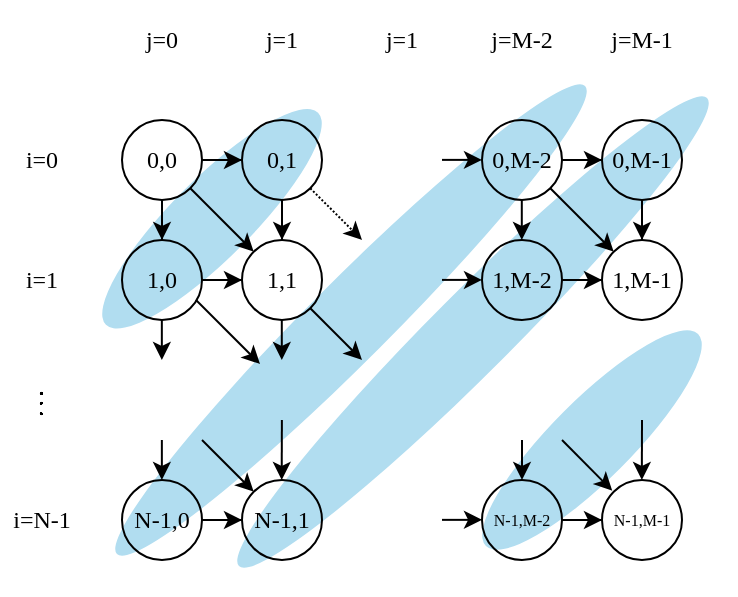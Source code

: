 <mxfile version="24.7.17">
  <diagram name="Pagina-1" id="faIlEUxw33uXFh5y1cBX">
    <mxGraphModel dx="693" dy="401" grid="1" gridSize="10" guides="1" tooltips="1" connect="1" arrows="1" fold="1" page="1" pageScale="1" pageWidth="827" pageHeight="1169" math="1" shadow="0">
      <root>
        <mxCell id="0" />
        <mxCell id="1" parent="0" />
        <mxCell id="S3W5Z64NG27iIAzBz88U-208" value="" style="ellipse;whiteSpace=wrap;html=1;fillColor=#b1ddf0;strokeColor=none;rotation=-45;" vertex="1" parent="1">
          <mxGeometry x="520" y="420" width="150" height="40" as="geometry" />
        </mxCell>
        <mxCell id="S3W5Z64NG27iIAzBz88U-209" value="" style="ellipse;whiteSpace=wrap;html=1;fillColor=#b1ddf0;strokeColor=none;rotation=-45;" vertex="1" parent="1">
          <mxGeometry x="370" y="366.01" width="331" height="40" as="geometry" />
        </mxCell>
        <mxCell id="S3W5Z64NG27iIAzBz88U-210" value="" style="ellipse;whiteSpace=wrap;html=1;fillColor=#b1ddf0;strokeColor=none;rotation=-45;" vertex="1" parent="1">
          <mxGeometry x="309" y="360" width="331" height="40" as="geometry" />
        </mxCell>
        <mxCell id="S3W5Z64NG27iIAzBz88U-211" value="" style="ellipse;whiteSpace=wrap;html=1;fillColor=#b1ddf0;strokeColor=none;rotation=-45;" vertex="1" parent="1">
          <mxGeometry x="330" y="309.39" width="150" height="40" as="geometry" />
        </mxCell>
        <mxCell id="S3W5Z64NG27iIAzBz88U-212" style="edgeStyle=orthogonalEdgeStyle;rounded=0;orthogonalLoop=1;jettySize=auto;html=1;entryX=0.5;entryY=0;entryDx=0;entryDy=0;" edge="1" parent="1" source="S3W5Z64NG27iIAzBz88U-214" target="S3W5Z64NG27iIAzBz88U-231">
          <mxGeometry relative="1" as="geometry" />
        </mxCell>
        <mxCell id="S3W5Z64NG27iIAzBz88U-213" style="edgeStyle=orthogonalEdgeStyle;rounded=0;orthogonalLoop=1;jettySize=auto;html=1;entryX=0;entryY=0.5;entryDx=0;entryDy=0;" edge="1" parent="1" source="S3W5Z64NG27iIAzBz88U-214" target="S3W5Z64NG27iIAzBz88U-222">
          <mxGeometry relative="1" as="geometry" />
        </mxCell>
        <mxCell id="S3W5Z64NG27iIAzBz88U-214" value="0,0" style="ellipse;whiteSpace=wrap;html=1;aspect=fixed;fillColor=none;fontFamily=Lucida Console;" vertex="1" parent="1">
          <mxGeometry x="360" y="280" width="40" height="40" as="geometry" />
        </mxCell>
        <mxCell id="S3W5Z64NG27iIAzBz88U-215" value="i=0" style="text;html=1;align=center;verticalAlign=middle;whiteSpace=wrap;rounded=0;fontFamily=Lucida Console;" vertex="1" parent="1">
          <mxGeometry x="300" y="280" width="40" height="40" as="geometry" />
        </mxCell>
        <mxCell id="S3W5Z64NG27iIAzBz88U-216" value="i=1" style="text;html=1;align=center;verticalAlign=middle;whiteSpace=wrap;rounded=0;fontFamily=Lucida Console;" vertex="1" parent="1">
          <mxGeometry x="300" y="340" width="40" height="40" as="geometry" />
        </mxCell>
        <mxCell id="S3W5Z64NG27iIAzBz88U-217" value="\(\vdots\)" style="text;html=1;align=center;verticalAlign=middle;whiteSpace=wrap;rounded=0;fontFamily=Lucida Console;" vertex="1" parent="1">
          <mxGeometry x="300" y="400" width="40" height="40" as="geometry" />
        </mxCell>
        <mxCell id="S3W5Z64NG27iIAzBz88U-218" value="i=N-1" style="text;html=1;align=center;verticalAlign=middle;whiteSpace=wrap;rounded=0;fontFamily=Lucida Console;" vertex="1" parent="1">
          <mxGeometry x="300" y="460" width="40" height="40" as="geometry" />
        </mxCell>
        <mxCell id="S3W5Z64NG27iIAzBz88U-219" value="j=0" style="text;html=1;align=center;verticalAlign=middle;whiteSpace=wrap;rounded=0;fontFamily=Lucida Console;" vertex="1" parent="1">
          <mxGeometry x="360" y="220" width="40" height="40" as="geometry" />
        </mxCell>
        <mxCell id="S3W5Z64NG27iIAzBz88U-220" value="j=1" style="text;html=1;align=center;verticalAlign=middle;whiteSpace=wrap;rounded=0;fontFamily=Lucida Console;" vertex="1" parent="1">
          <mxGeometry x="420" y="220" width="40" height="40" as="geometry" />
        </mxCell>
        <mxCell id="S3W5Z64NG27iIAzBz88U-221" style="edgeStyle=orthogonalEdgeStyle;rounded=0;orthogonalLoop=1;jettySize=auto;html=1;entryX=0.5;entryY=0;entryDx=0;entryDy=0;" edge="1" parent="1" source="S3W5Z64NG27iIAzBz88U-222" target="S3W5Z64NG27iIAzBz88U-232">
          <mxGeometry relative="1" as="geometry" />
        </mxCell>
        <mxCell id="S3W5Z64NG27iIAzBz88U-222" value="0,1" style="ellipse;whiteSpace=wrap;html=1;aspect=fixed;fillColor=none;fontFamily=Lucida Console;" vertex="1" parent="1">
          <mxGeometry x="420" y="280" width="40" height="40" as="geometry" />
        </mxCell>
        <mxCell id="S3W5Z64NG27iIAzBz88U-223" value="j=1" style="text;html=1;align=center;verticalAlign=middle;whiteSpace=wrap;rounded=0;fontFamily=Lucida Console;" vertex="1" parent="1">
          <mxGeometry x="480" y="220" width="40" height="40" as="geometry" />
        </mxCell>
        <mxCell id="S3W5Z64NG27iIAzBz88U-224" value="j=M-2" style="text;html=1;align=center;verticalAlign=middle;whiteSpace=wrap;rounded=0;fontFamily=Lucida Console;" vertex="1" parent="1">
          <mxGeometry x="540" y="220" width="40" height="40" as="geometry" />
        </mxCell>
        <mxCell id="S3W5Z64NG27iIAzBz88U-225" value="j=M-1" style="text;html=1;align=center;verticalAlign=middle;whiteSpace=wrap;rounded=0;fontFamily=Lucida Console;" vertex="1" parent="1">
          <mxGeometry x="600" y="220" width="40" height="40" as="geometry" />
        </mxCell>
        <mxCell id="S3W5Z64NG27iIAzBz88U-226" style="edgeStyle=orthogonalEdgeStyle;rounded=0;orthogonalLoop=1;jettySize=auto;html=1;entryX=0;entryY=0.5;entryDx=0;entryDy=0;" edge="1" parent="1" source="S3W5Z64NG27iIAzBz88U-227" target="S3W5Z64NG27iIAzBz88U-229">
          <mxGeometry relative="1" as="geometry" />
        </mxCell>
        <mxCell id="S3W5Z64NG27iIAzBz88U-227" value="0,M-2" style="ellipse;whiteSpace=wrap;html=1;aspect=fixed;fillColor=none;fontFamily=Lucida Console;" vertex="1" parent="1">
          <mxGeometry x="540" y="280" width="40" height="40" as="geometry" />
        </mxCell>
        <mxCell id="S3W5Z64NG27iIAzBz88U-228" style="edgeStyle=orthogonalEdgeStyle;rounded=0;orthogonalLoop=1;jettySize=auto;html=1;entryX=0.5;entryY=0;entryDx=0;entryDy=0;" edge="1" parent="1" source="S3W5Z64NG27iIAzBz88U-229" target="S3W5Z64NG27iIAzBz88U-235">
          <mxGeometry relative="1" as="geometry" />
        </mxCell>
        <mxCell id="S3W5Z64NG27iIAzBz88U-229" value="0,M-1" style="ellipse;whiteSpace=wrap;html=1;aspect=fixed;fillColor=none;fontFamily=Lucida Console;" vertex="1" parent="1">
          <mxGeometry x="600" y="280" width="40" height="40" as="geometry" />
        </mxCell>
        <mxCell id="S3W5Z64NG27iIAzBz88U-230" style="edgeStyle=orthogonalEdgeStyle;rounded=0;orthogonalLoop=1;jettySize=auto;html=1;entryX=0;entryY=0.5;entryDx=0;entryDy=0;" edge="1" parent="1" source="S3W5Z64NG27iIAzBz88U-231" target="S3W5Z64NG27iIAzBz88U-232">
          <mxGeometry relative="1" as="geometry" />
        </mxCell>
        <mxCell id="S3W5Z64NG27iIAzBz88U-231" value="1,0" style="ellipse;whiteSpace=wrap;html=1;aspect=fixed;fillColor=none;fontFamily=Lucida Console;" vertex="1" parent="1">
          <mxGeometry x="360" y="340" width="40" height="40" as="geometry" />
        </mxCell>
        <mxCell id="S3W5Z64NG27iIAzBz88U-232" value="1,1" style="ellipse;whiteSpace=wrap;html=1;aspect=fixed;fillColor=none;fontFamily=Lucida Console;" vertex="1" parent="1">
          <mxGeometry x="420" y="340" width="40" height="40" as="geometry" />
        </mxCell>
        <mxCell id="S3W5Z64NG27iIAzBz88U-233" style="edgeStyle=orthogonalEdgeStyle;rounded=0;orthogonalLoop=1;jettySize=auto;html=1;entryX=0;entryY=0.5;entryDx=0;entryDy=0;" edge="1" parent="1" source="S3W5Z64NG27iIAzBz88U-234" target="S3W5Z64NG27iIAzBz88U-235">
          <mxGeometry relative="1" as="geometry" />
        </mxCell>
        <mxCell id="S3W5Z64NG27iIAzBz88U-234" value="1,M-2" style="ellipse;whiteSpace=wrap;html=1;aspect=fixed;fillColor=none;fontFamily=Lucida Console;" vertex="1" parent="1">
          <mxGeometry x="540" y="340" width="40" height="40" as="geometry" />
        </mxCell>
        <mxCell id="S3W5Z64NG27iIAzBz88U-235" value="1,M-1" style="ellipse;whiteSpace=wrap;html=1;aspect=fixed;fillColor=none;fontFamily=Lucida Console;" vertex="1" parent="1">
          <mxGeometry x="600" y="340" width="40" height="40" as="geometry" />
        </mxCell>
        <mxCell id="S3W5Z64NG27iIAzBz88U-236" style="edgeStyle=orthogonalEdgeStyle;rounded=0;orthogonalLoop=1;jettySize=auto;html=1;entryX=0;entryY=0.5;entryDx=0;entryDy=0;" edge="1" parent="1" source="S3W5Z64NG27iIAzBz88U-237" target="S3W5Z64NG27iIAzBz88U-238">
          <mxGeometry relative="1" as="geometry" />
        </mxCell>
        <mxCell id="S3W5Z64NG27iIAzBz88U-237" value="N-1,0" style="ellipse;whiteSpace=wrap;html=1;aspect=fixed;fillColor=none;fontFamily=Lucida Console;" vertex="1" parent="1">
          <mxGeometry x="360" y="460" width="40" height="40" as="geometry" />
        </mxCell>
        <mxCell id="S3W5Z64NG27iIAzBz88U-238" value="N-1,1" style="ellipse;whiteSpace=wrap;html=1;aspect=fixed;fillColor=none;fontFamily=Lucida Console;" vertex="1" parent="1">
          <mxGeometry x="420" y="460" width="40" height="40" as="geometry" />
        </mxCell>
        <mxCell id="S3W5Z64NG27iIAzBz88U-239" style="edgeStyle=orthogonalEdgeStyle;rounded=0;orthogonalLoop=1;jettySize=auto;html=1;entryX=0;entryY=0.5;entryDx=0;entryDy=0;" edge="1" parent="1" source="S3W5Z64NG27iIAzBz88U-240" target="S3W5Z64NG27iIAzBz88U-241">
          <mxGeometry relative="1" as="geometry" />
        </mxCell>
        <mxCell id="S3W5Z64NG27iIAzBz88U-240" value="N-1,M-2" style="ellipse;whiteSpace=wrap;html=1;aspect=fixed;fillColor=none;fontFamily=Lucida Console;fontSize=8;" vertex="1" parent="1">
          <mxGeometry x="540" y="460" width="40" height="40" as="geometry" />
        </mxCell>
        <mxCell id="S3W5Z64NG27iIAzBz88U-241" value="N-1,M-1" style="ellipse;whiteSpace=wrap;html=1;aspect=fixed;fillColor=none;fontFamily=Lucida Console;fontSize=8;" vertex="1" parent="1">
          <mxGeometry x="600" y="460" width="40" height="40" as="geometry" />
        </mxCell>
        <mxCell id="S3W5Z64NG27iIAzBz88U-242" value="" style="endArrow=classic;html=1;rounded=1;exitX=1;exitY=1;exitDx=0;exitDy=0;entryX=0;entryY=0;entryDx=0;entryDy=0;curved=0;" edge="1" parent="1" source="S3W5Z64NG27iIAzBz88U-214" target="S3W5Z64NG27iIAzBz88U-232">
          <mxGeometry width="50" height="50" relative="1" as="geometry">
            <mxPoint x="490" y="410" as="sourcePoint" />
            <mxPoint x="540" y="360" as="targetPoint" />
            <Array as="points" />
          </mxGeometry>
        </mxCell>
        <mxCell id="S3W5Z64NG27iIAzBz88U-243" style="edgeStyle=orthogonalEdgeStyle;rounded=0;orthogonalLoop=1;jettySize=auto;html=1;entryX=0.5;entryY=0;entryDx=0;entryDy=0;" edge="1" parent="1">
          <mxGeometry relative="1" as="geometry">
            <mxPoint x="559.9" y="320" as="sourcePoint" />
            <mxPoint x="559.9" y="340" as="targetPoint" />
          </mxGeometry>
        </mxCell>
        <mxCell id="S3W5Z64NG27iIAzBz88U-244" value="" style="endArrow=classic;html=1;rounded=1;exitX=1;exitY=1;exitDx=0;exitDy=0;entryX=0;entryY=0;entryDx=0;entryDy=0;curved=0;" edge="1" parent="1" source="S3W5Z64NG27iIAzBz88U-227" target="S3W5Z64NG27iIAzBz88U-235">
          <mxGeometry width="50" height="50" relative="1" as="geometry">
            <mxPoint x="580" y="310" as="sourcePoint" />
            <mxPoint x="612" y="342" as="targetPoint" />
            <Array as="points" />
          </mxGeometry>
        </mxCell>
        <mxCell id="S3W5Z64NG27iIAzBz88U-245" value="" style="endArrow=classic;html=1;rounded=1;exitX=1;exitY=1;exitDx=0;exitDy=0;curved=0;dashed=1;dashPattern=1 1;" edge="1" parent="1" source="S3W5Z64NG27iIAzBz88U-222">
          <mxGeometry width="50" height="50" relative="1" as="geometry">
            <mxPoint x="460" y="320" as="sourcePoint" />
            <mxPoint x="480" y="340" as="targetPoint" />
            <Array as="points" />
          </mxGeometry>
        </mxCell>
        <mxCell id="S3W5Z64NG27iIAzBz88U-246" style="edgeStyle=orthogonalEdgeStyle;rounded=0;orthogonalLoop=1;jettySize=auto;html=1;entryX=0.5;entryY=0;entryDx=0;entryDy=0;" edge="1" parent="1">
          <mxGeometry relative="1" as="geometry">
            <mxPoint x="379.92" y="380" as="sourcePoint" />
            <mxPoint x="379.92" y="400" as="targetPoint" />
          </mxGeometry>
        </mxCell>
        <mxCell id="S3W5Z64NG27iIAzBz88U-247" value="" style="endArrow=classic;html=1;rounded=1;exitX=1;exitY=1;exitDx=0;exitDy=0;entryX=0;entryY=0;entryDx=0;entryDy=0;curved=0;" edge="1" parent="1">
          <mxGeometry width="50" height="50" relative="1" as="geometry">
            <mxPoint x="397" y="370" as="sourcePoint" />
            <mxPoint x="429" y="402" as="targetPoint" />
            <Array as="points" />
          </mxGeometry>
        </mxCell>
        <mxCell id="S3W5Z64NG27iIAzBz88U-248" style="edgeStyle=orthogonalEdgeStyle;rounded=0;orthogonalLoop=1;jettySize=auto;html=1;entryX=0.5;entryY=0;entryDx=0;entryDy=0;" edge="1" parent="1">
          <mxGeometry relative="1" as="geometry">
            <mxPoint x="379.93" y="440" as="sourcePoint" />
            <mxPoint x="379.93" y="460" as="targetPoint" />
          </mxGeometry>
        </mxCell>
        <mxCell id="S3W5Z64NG27iIAzBz88U-249" value="" style="endArrow=classic;html=1;rounded=1;entryX=0;entryY=0;entryDx=0;entryDy=0;curved=0;" edge="1" parent="1" target="S3W5Z64NG27iIAzBz88U-238">
          <mxGeometry width="50" height="50" relative="1" as="geometry">
            <mxPoint x="400" y="440" as="sourcePoint" />
            <mxPoint x="446" y="460" as="targetPoint" />
            <Array as="points" />
          </mxGeometry>
        </mxCell>
        <mxCell id="S3W5Z64NG27iIAzBz88U-250" style="edgeStyle=orthogonalEdgeStyle;rounded=0;orthogonalLoop=1;jettySize=auto;html=1;entryX=0.5;entryY=0;entryDx=0;entryDy=0;" edge="1" parent="1">
          <mxGeometry relative="1" as="geometry">
            <mxPoint x="560" y="440" as="sourcePoint" />
            <mxPoint x="560" y="460" as="targetPoint" />
          </mxGeometry>
        </mxCell>
        <mxCell id="S3W5Z64NG27iIAzBz88U-251" value="" style="endArrow=classic;html=1;rounded=1;entryX=0.128;entryY=0.133;entryDx=0;entryDy=0;curved=0;entryPerimeter=0;" edge="1" parent="1" target="S3W5Z64NG27iIAzBz88U-241">
          <mxGeometry width="50" height="50" relative="1" as="geometry">
            <mxPoint x="580" y="440" as="sourcePoint" />
            <mxPoint x="600.0" y="460" as="targetPoint" />
            <Array as="points" />
          </mxGeometry>
        </mxCell>
        <mxCell id="S3W5Z64NG27iIAzBz88U-252" style="edgeStyle=orthogonalEdgeStyle;rounded=0;orthogonalLoop=1;jettySize=auto;html=1;entryX=0.5;entryY=0;entryDx=0;entryDy=0;" edge="1" parent="1">
          <mxGeometry relative="1" as="geometry">
            <mxPoint x="620" y="430" as="sourcePoint" />
            <mxPoint x="619.92" y="460" as="targetPoint" />
          </mxGeometry>
        </mxCell>
        <mxCell id="S3W5Z64NG27iIAzBz88U-253" style="edgeStyle=orthogonalEdgeStyle;rounded=0;orthogonalLoop=1;jettySize=auto;html=1;entryX=0.5;entryY=0;entryDx=0;entryDy=0;" edge="1" parent="1">
          <mxGeometry relative="1" as="geometry">
            <mxPoint x="439.94" y="430" as="sourcePoint" />
            <mxPoint x="439.86" y="460" as="targetPoint" />
          </mxGeometry>
        </mxCell>
        <mxCell id="S3W5Z64NG27iIAzBz88U-254" value="" style="endArrow=classic;html=1;rounded=1;exitX=1;exitY=1;exitDx=0;exitDy=0;curved=0;" edge="1" parent="1" source="S3W5Z64NG27iIAzBz88U-232">
          <mxGeometry width="50" height="50" relative="1" as="geometry">
            <mxPoint x="460" y="368" as="sourcePoint" />
            <mxPoint x="480" y="400" as="targetPoint" />
            <Array as="points" />
          </mxGeometry>
        </mxCell>
        <mxCell id="S3W5Z64NG27iIAzBz88U-255" style="edgeStyle=orthogonalEdgeStyle;rounded=0;orthogonalLoop=1;jettySize=auto;html=1;entryX=0.5;entryY=0;entryDx=0;entryDy=0;" edge="1" parent="1">
          <mxGeometry relative="1" as="geometry">
            <mxPoint x="439.9" y="380" as="sourcePoint" />
            <mxPoint x="439.9" y="400" as="targetPoint" />
          </mxGeometry>
        </mxCell>
        <mxCell id="S3W5Z64NG27iIAzBz88U-256" style="edgeStyle=orthogonalEdgeStyle;rounded=0;orthogonalLoop=1;jettySize=auto;html=1;entryX=0;entryY=0.5;entryDx=0;entryDy=0;" edge="1" parent="1">
          <mxGeometry relative="1" as="geometry">
            <mxPoint x="520" y="479.93" as="sourcePoint" />
            <mxPoint x="540" y="479.93" as="targetPoint" />
          </mxGeometry>
        </mxCell>
        <mxCell id="S3W5Z64NG27iIAzBz88U-257" style="edgeStyle=orthogonalEdgeStyle;rounded=0;orthogonalLoop=1;jettySize=auto;html=1;entryX=0;entryY=0.5;entryDx=0;entryDy=0;" edge="1" parent="1">
          <mxGeometry relative="1" as="geometry">
            <mxPoint x="520" y="359.95" as="sourcePoint" />
            <mxPoint x="540" y="359.95" as="targetPoint" />
          </mxGeometry>
        </mxCell>
        <mxCell id="S3W5Z64NG27iIAzBz88U-258" style="edgeStyle=orthogonalEdgeStyle;rounded=0;orthogonalLoop=1;jettySize=auto;html=1;entryX=0;entryY=0.5;entryDx=0;entryDy=0;" edge="1" parent="1">
          <mxGeometry relative="1" as="geometry">
            <mxPoint x="520" y="299.94" as="sourcePoint" />
            <mxPoint x="540" y="299.94" as="targetPoint" />
          </mxGeometry>
        </mxCell>
      </root>
    </mxGraphModel>
  </diagram>
</mxfile>
